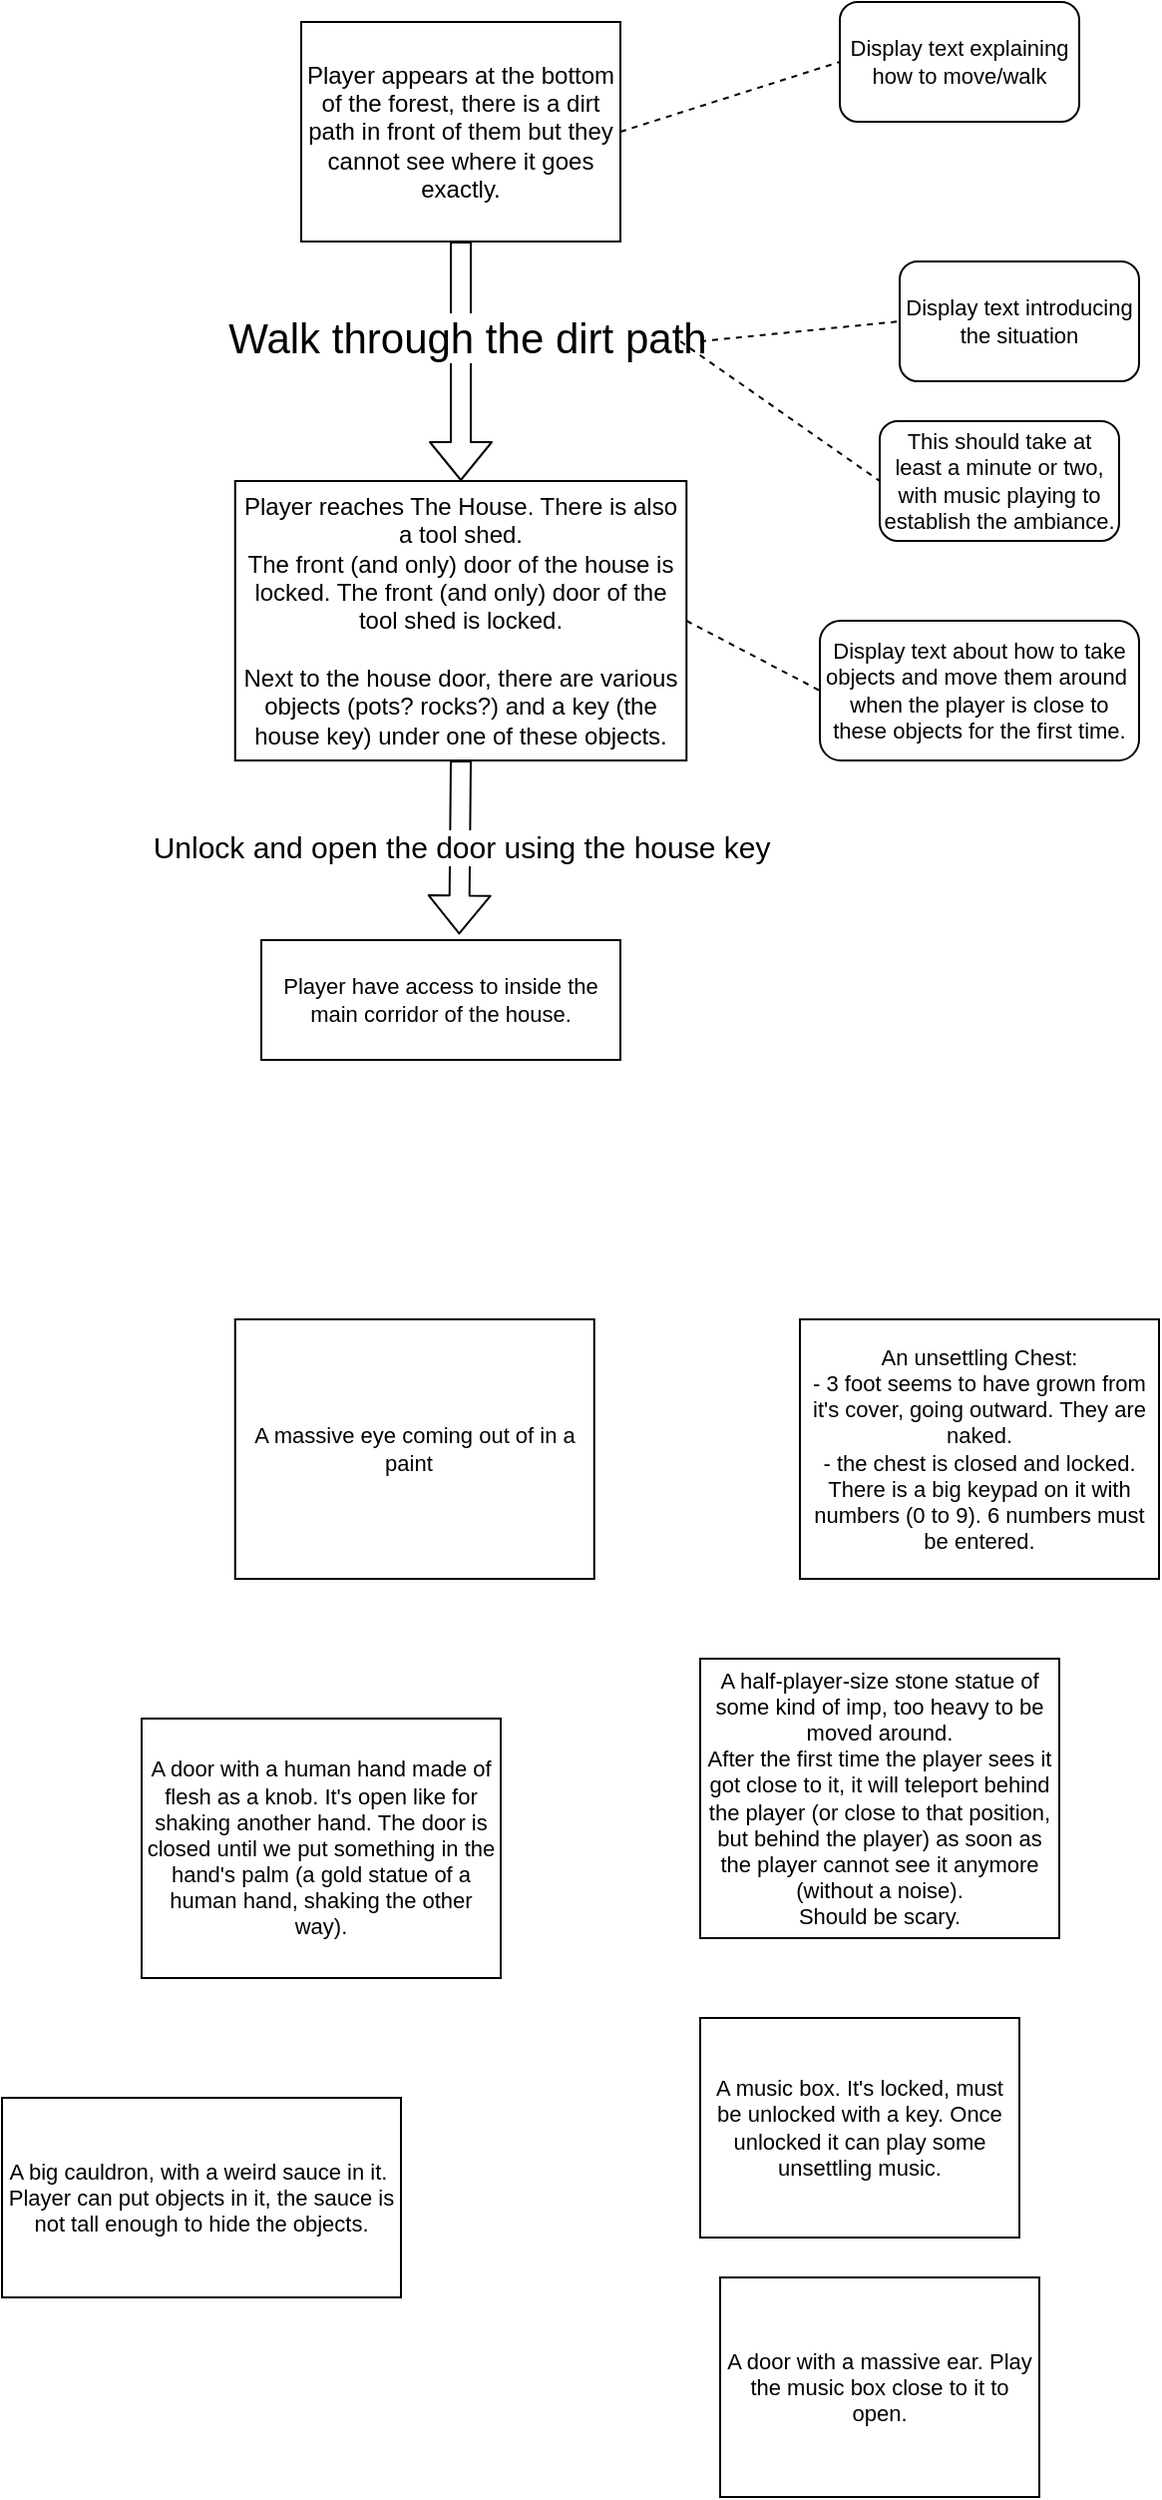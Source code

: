 <mxfile>
    <diagram id="uI9hO-N1rfZND0lMfROh" name="Page-1">
        <mxGraphModel dx="1222" dy="579" grid="1" gridSize="10" guides="1" tooltips="1" connect="1" arrows="1" fold="1" page="1" pageScale="1" pageWidth="850" pageHeight="1100" math="0" shadow="0">
            <root>
                <mxCell id="0"/>
                <mxCell id="1" parent="0"/>
                <mxCell id="2" value="Player appears at the bottom of the forest, there is a dirt path in front of them but they cannot see where it goes exactly.&lt;br&gt;" style="rounded=0;whiteSpace=wrap;html=1;" vertex="1" parent="1">
                    <mxGeometry x="290" y="60" width="160" height="110" as="geometry"/>
                </mxCell>
                <mxCell id="3" value="" style="shape=flexArrow;endArrow=classic;html=1;" edge="1" parent="1" source="2" target="4">
                    <mxGeometry width="50" height="50" relative="1" as="geometry">
                        <mxPoint x="400" y="410" as="sourcePoint"/>
                        <mxPoint x="450" y="360" as="targetPoint"/>
                    </mxGeometry>
                </mxCell>
                <mxCell id="5" value="Walk through the dirt path" style="edgeLabel;html=1;align=center;verticalAlign=middle;resizable=0;points=[];fontSize=21;" vertex="1" connectable="0" parent="3">
                    <mxGeometry x="-0.199" y="3" relative="1" as="geometry">
                        <mxPoint as="offset"/>
                    </mxGeometry>
                </mxCell>
                <mxCell id="4" value="Player reaches The House. There is also a tool shed.&lt;br&gt;The front (and only) door of the house is locked. The front (and only) door of the tool shed is locked.&lt;br&gt;&lt;br&gt;Next to the house door, there are various objects (pots? rocks?) and a key (the house key) under one of these objects." style="rounded=0;whiteSpace=wrap;html=1;" vertex="1" parent="1">
                    <mxGeometry x="256.88" y="290" width="226.25" height="140" as="geometry"/>
                </mxCell>
                <mxCell id="8" value="Display text introducing the situation" style="rounded=1;whiteSpace=wrap;html=1;fontSize=11;" vertex="1" parent="1">
                    <mxGeometry x="590" y="180" width="120" height="60" as="geometry"/>
                </mxCell>
                <mxCell id="9" value="" style="endArrow=none;dashed=1;html=1;fontSize=11;entryX=0;entryY=0.5;entryDx=0;entryDy=0;" edge="1" parent="1" target="8">
                    <mxGeometry width="50" height="50" relative="1" as="geometry">
                        <mxPoint x="490" y="220" as="sourcePoint"/>
                        <mxPoint x="530" y="70" as="targetPoint"/>
                    </mxGeometry>
                </mxCell>
                <mxCell id="10" value="Display text explaining how to move/walk" style="rounded=1;whiteSpace=wrap;html=1;fontSize=11;" vertex="1" parent="1">
                    <mxGeometry x="560" y="50" width="120" height="60" as="geometry"/>
                </mxCell>
                <mxCell id="11" value="" style="endArrow=none;dashed=1;html=1;fontSize=11;entryX=0;entryY=0.5;entryDx=0;entryDy=0;exitX=1;exitY=0.5;exitDx=0;exitDy=0;" edge="1" parent="1" source="2" target="10">
                    <mxGeometry width="50" height="50" relative="1" as="geometry">
                        <mxPoint x="420" y="190" as="sourcePoint"/>
                        <mxPoint x="470" y="140" as="targetPoint"/>
                    </mxGeometry>
                </mxCell>
                <mxCell id="12" value="This should take at least a minute or two, with music playing to establish the ambiance." style="rounded=1;whiteSpace=wrap;html=1;fontSize=11;" vertex="1" parent="1">
                    <mxGeometry x="580" y="260" width="120" height="60" as="geometry"/>
                </mxCell>
                <mxCell id="13" value="" style="endArrow=none;dashed=1;html=1;fontSize=11;entryX=0;entryY=0.5;entryDx=0;entryDy=0;" edge="1" parent="1" target="12">
                    <mxGeometry width="50" height="50" relative="1" as="geometry">
                        <mxPoint x="480" y="220" as="sourcePoint"/>
                        <mxPoint x="470" y="250" as="targetPoint"/>
                    </mxGeometry>
                </mxCell>
                <mxCell id="14" value="Display text about how to take objects and move them around&amp;nbsp; when the player is close to these objects for the first time." style="rounded=1;whiteSpace=wrap;html=1;fontSize=11;" vertex="1" parent="1">
                    <mxGeometry x="550" y="360" width="160" height="70" as="geometry"/>
                </mxCell>
                <mxCell id="15" value="" style="endArrow=none;dashed=1;html=1;fontSize=11;exitX=1;exitY=0.5;exitDx=0;exitDy=0;entryX=0;entryY=0.5;entryDx=0;entryDy=0;" edge="1" parent="1" source="4" target="14">
                    <mxGeometry width="50" height="50" relative="1" as="geometry">
                        <mxPoint x="460" y="420" as="sourcePoint"/>
                        <mxPoint x="510" y="370" as="targetPoint"/>
                    </mxGeometry>
                </mxCell>
                <mxCell id="17" value="Player have access to inside the main corridor of the house." style="rounded=0;whiteSpace=wrap;html=1;fontSize=11;" vertex="1" parent="1">
                    <mxGeometry x="270" y="520" width="180" height="60" as="geometry"/>
                </mxCell>
                <mxCell id="18" value="&lt;font style=&quot;font-size: 15px&quot;&gt;Unlock and open the door using the house key&lt;/font&gt;" style="shape=flexArrow;endArrow=classic;html=1;fontSize=11;entryX=0.551;entryY=-0.047;entryDx=0;entryDy=0;entryPerimeter=0;exitX=0.5;exitY=1;exitDx=0;exitDy=0;" edge="1" parent="1" source="4" target="17">
                    <mxGeometry width="50" height="50" relative="1" as="geometry">
                        <mxPoint x="420" y="550" as="sourcePoint"/>
                        <mxPoint x="470" y="500" as="targetPoint"/>
                    </mxGeometry>
                </mxCell>
                <mxCell id="21" value="An unsettling Chest:&lt;br&gt;- 3 foot seems to have grown from it's cover, going outward. They are naked.&lt;br&gt;- the chest is closed and locked. There is a big keypad on it with numbers (0 to 9). 6 numbers must be entered." style="rounded=0;whiteSpace=wrap;html=1;fontSize=11;" vertex="1" parent="1">
                    <mxGeometry x="540" y="710" width="180" height="130" as="geometry"/>
                </mxCell>
                <mxCell id="22" value="A massive eye coming out of in a paint&amp;nbsp;&amp;nbsp;" style="rounded=0;whiteSpace=wrap;html=1;fontSize=11;" vertex="1" parent="1">
                    <mxGeometry x="256.88" y="710" width="180" height="130" as="geometry"/>
                </mxCell>
                <mxCell id="23" value="A half-player-size stone statue of some kind of imp, too heavy to be moved around.&lt;br&gt;After the first time the player sees it got close to it, it will teleport behind the player (or close to that position, but behind the player) as soon as the player cannot see it anymore (without a noise).&lt;br&gt;Should be scary." style="rounded=0;whiteSpace=wrap;html=1;fontSize=11;" vertex="1" parent="1">
                    <mxGeometry x="490" y="880" width="180" height="140" as="geometry"/>
                </mxCell>
                <mxCell id="24" value="A door with a human hand made of flesh as a knob. It's open like for shaking another hand. The door is closed until we put something in the hand's palm (a gold statue of a human hand, shaking the other way)." style="rounded=0;whiteSpace=wrap;html=1;fontSize=11;" vertex="1" parent="1">
                    <mxGeometry x="210" y="910" width="180" height="130" as="geometry"/>
                </mxCell>
                <mxCell id="26" value="A big cauldron, with a weird sauce in it.&amp;nbsp;&lt;br&gt;Player can put objects in it, the sauce is not tall enough to hide the objects." style="rounded=0;whiteSpace=wrap;html=1;fontSize=11;" vertex="1" parent="1">
                    <mxGeometry x="140" y="1100" width="200" height="100" as="geometry"/>
                </mxCell>
                <mxCell id="27" value="A music box. It's locked, must be unlocked with a key. Once unlocked it can play some unsettling music." style="rounded=0;whiteSpace=wrap;html=1;fontSize=11;" vertex="1" parent="1">
                    <mxGeometry x="490" y="1060" width="160" height="110" as="geometry"/>
                </mxCell>
                <mxCell id="28" value="A door with a massive ear. Play the music box close to it to open." style="rounded=0;whiteSpace=wrap;html=1;fontSize=11;" vertex="1" parent="1">
                    <mxGeometry x="500" y="1190" width="160" height="110" as="geometry"/>
                </mxCell>
            </root>
        </mxGraphModel>
    </diagram>
</mxfile>